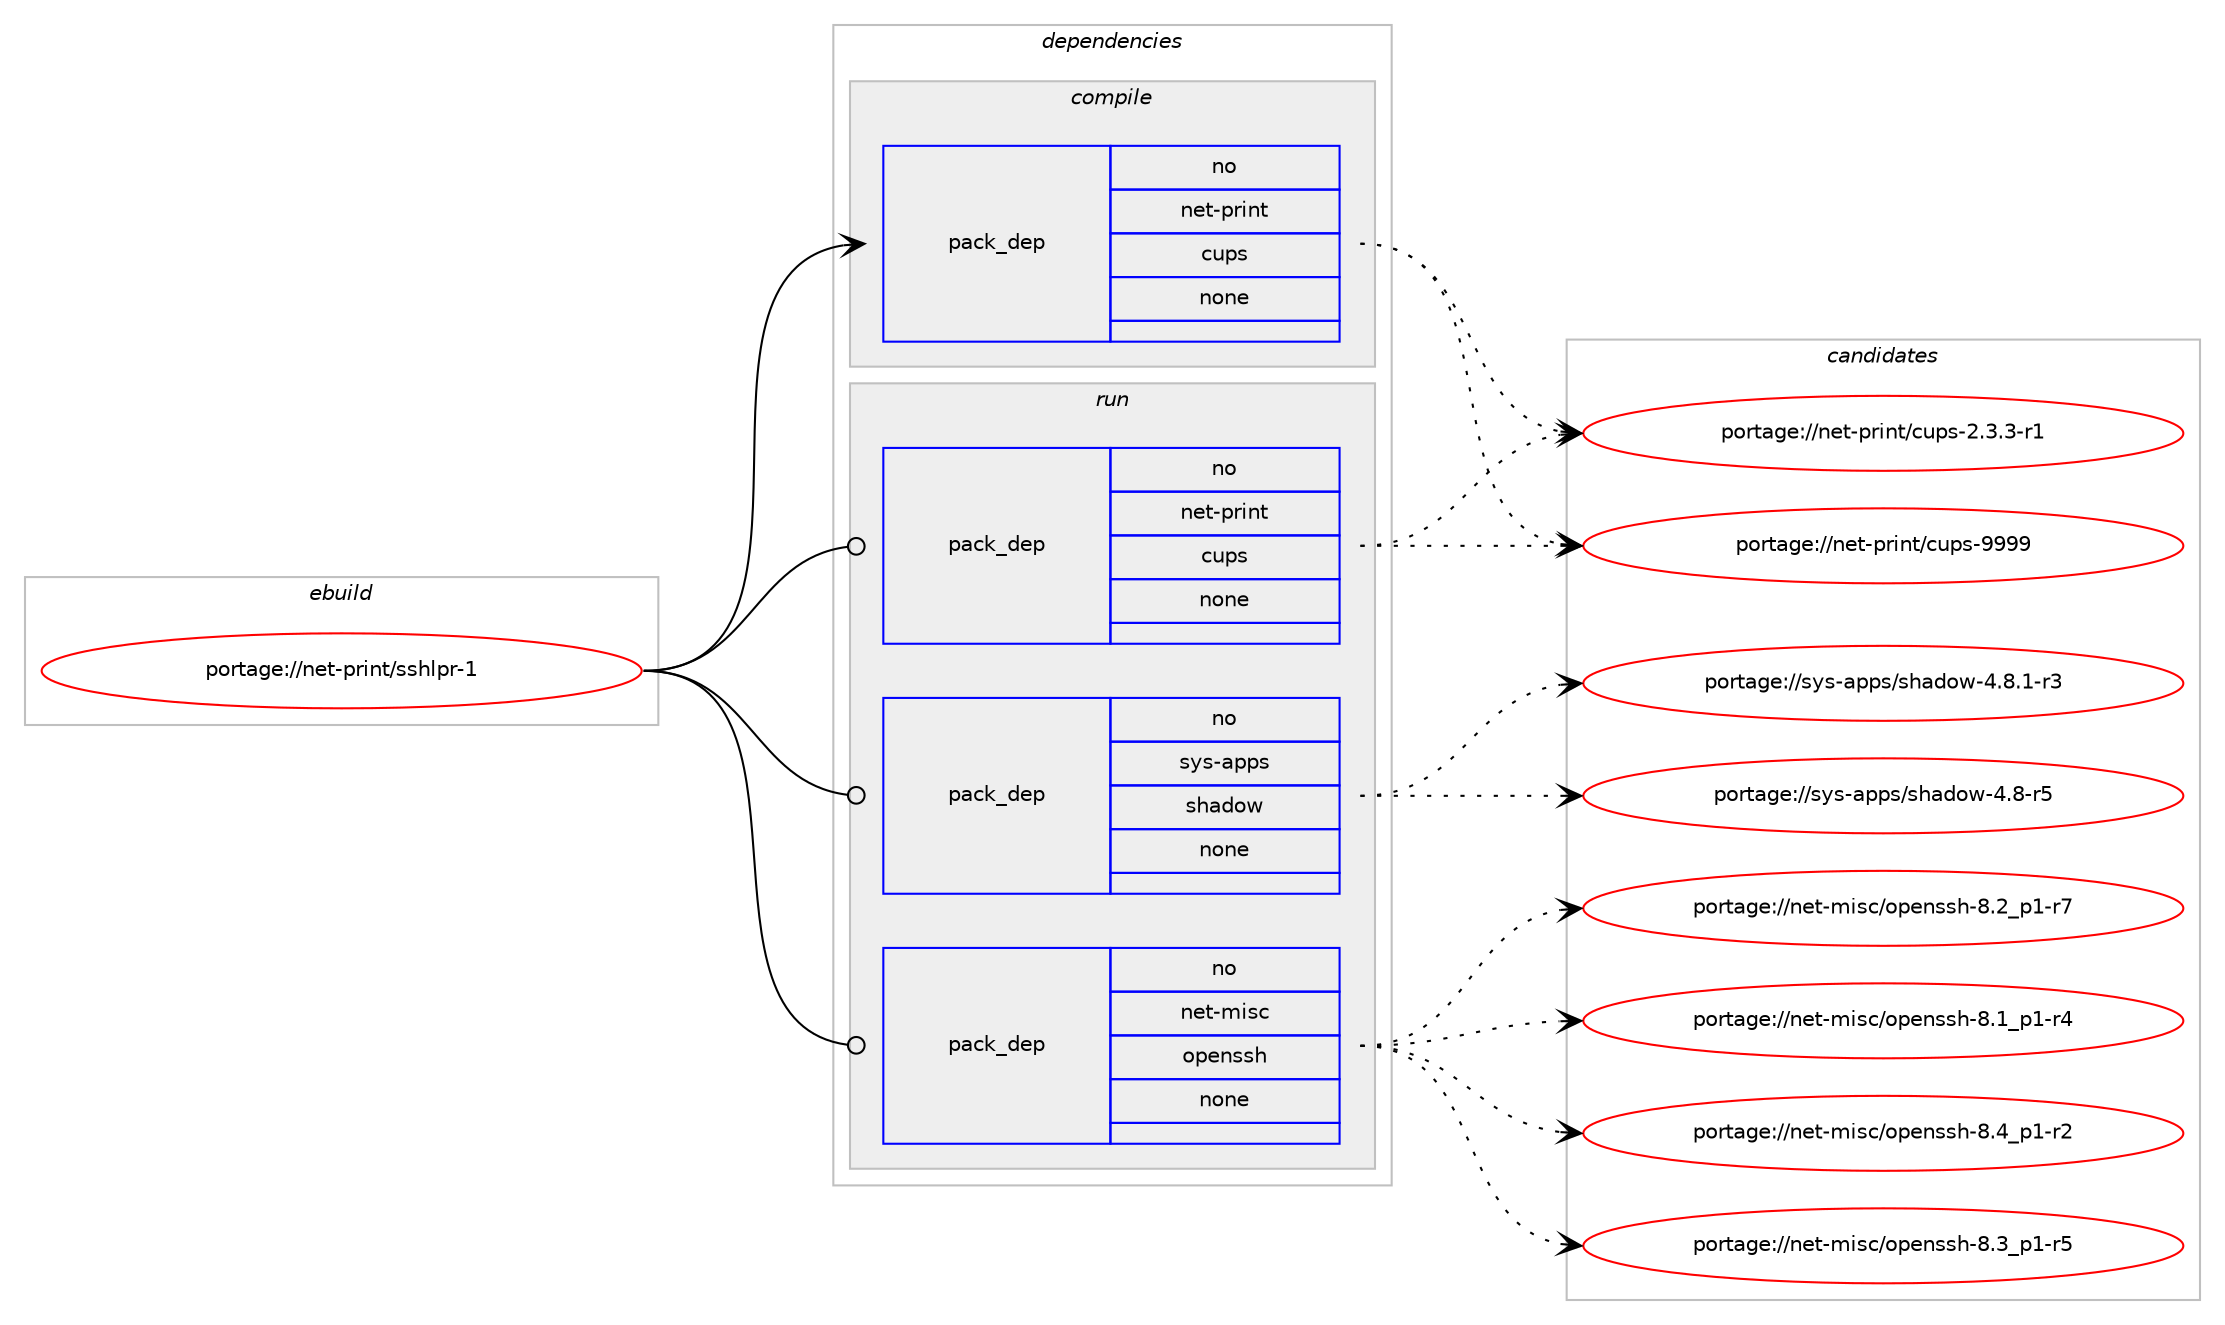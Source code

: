 digraph prolog {

# *************
# Graph options
# *************

newrank=true;
concentrate=true;
compound=true;
graph [rankdir=LR,fontname=Helvetica,fontsize=10,ranksep=1.5];#, ranksep=2.5, nodesep=0.2];
edge  [arrowhead=vee];
node  [fontname=Helvetica,fontsize=10];

# **********
# The ebuild
# **********

subgraph cluster_leftcol {
color=gray;
rank=same;
label=<<i>ebuild</i>>;
id [label="portage://net-print/sshlpr-1", color=red, width=4, href="../net-print/sshlpr-1.svg"];
}

# ****************
# The dependencies
# ****************

subgraph cluster_midcol {
color=gray;
label=<<i>dependencies</i>>;
subgraph cluster_compile {
fillcolor="#eeeeee";
style=filled;
label=<<i>compile</i>>;
subgraph pack1746 {
dependency1996 [label=<<TABLE BORDER="0" CELLBORDER="1" CELLSPACING="0" CELLPADDING="4" WIDTH="220"><TR><TD ROWSPAN="6" CELLPADDING="30">pack_dep</TD></TR><TR><TD WIDTH="110">no</TD></TR><TR><TD>net-print</TD></TR><TR><TD>cups</TD></TR><TR><TD>none</TD></TR><TR><TD></TD></TR></TABLE>>, shape=none, color=blue];
}
id:e -> dependency1996:w [weight=20,style="solid",arrowhead="vee"];
}
subgraph cluster_compileandrun {
fillcolor="#eeeeee";
style=filled;
label=<<i>compile and run</i>>;
}
subgraph cluster_run {
fillcolor="#eeeeee";
style=filled;
label=<<i>run</i>>;
subgraph pack1747 {
dependency1997 [label=<<TABLE BORDER="0" CELLBORDER="1" CELLSPACING="0" CELLPADDING="4" WIDTH="220"><TR><TD ROWSPAN="6" CELLPADDING="30">pack_dep</TD></TR><TR><TD WIDTH="110">no</TD></TR><TR><TD>net-misc</TD></TR><TR><TD>openssh</TD></TR><TR><TD>none</TD></TR><TR><TD></TD></TR></TABLE>>, shape=none, color=blue];
}
id:e -> dependency1997:w [weight=20,style="solid",arrowhead="odot"];
subgraph pack1748 {
dependency1998 [label=<<TABLE BORDER="0" CELLBORDER="1" CELLSPACING="0" CELLPADDING="4" WIDTH="220"><TR><TD ROWSPAN="6" CELLPADDING="30">pack_dep</TD></TR><TR><TD WIDTH="110">no</TD></TR><TR><TD>net-print</TD></TR><TR><TD>cups</TD></TR><TR><TD>none</TD></TR><TR><TD></TD></TR></TABLE>>, shape=none, color=blue];
}
id:e -> dependency1998:w [weight=20,style="solid",arrowhead="odot"];
subgraph pack1749 {
dependency1999 [label=<<TABLE BORDER="0" CELLBORDER="1" CELLSPACING="0" CELLPADDING="4" WIDTH="220"><TR><TD ROWSPAN="6" CELLPADDING="30">pack_dep</TD></TR><TR><TD WIDTH="110">no</TD></TR><TR><TD>sys-apps</TD></TR><TR><TD>shadow</TD></TR><TR><TD>none</TD></TR><TR><TD></TD></TR></TABLE>>, shape=none, color=blue];
}
id:e -> dependency1999:w [weight=20,style="solid",arrowhead="odot"];
}
}

# **************
# The candidates
# **************

subgraph cluster_choices {
rank=same;
color=gray;
label=<<i>candidates</i>>;

subgraph choice1746 {
color=black;
nodesep=1;
choice1101011164511211410511011647991171121154557575757 [label="portage://net-print/cups-9999", color=red, width=4,href="../net-print/cups-9999.svg"];
choice1101011164511211410511011647991171121154550465146514511449 [label="portage://net-print/cups-2.3.3-r1", color=red, width=4,href="../net-print/cups-2.3.3-r1.svg"];
dependency1996:e -> choice1101011164511211410511011647991171121154557575757:w [style=dotted,weight="100"];
dependency1996:e -> choice1101011164511211410511011647991171121154550465146514511449:w [style=dotted,weight="100"];
}
subgraph choice1747 {
color=black;
nodesep=1;
choice1101011164510910511599471111121011101151151044556465295112494511450 [label="portage://net-misc/openssh-8.4_p1-r2", color=red, width=4,href="../net-misc/openssh-8.4_p1-r2.svg"];
choice1101011164510910511599471111121011101151151044556465195112494511453 [label="portage://net-misc/openssh-8.3_p1-r5", color=red, width=4,href="../net-misc/openssh-8.3_p1-r5.svg"];
choice1101011164510910511599471111121011101151151044556465095112494511455 [label="portage://net-misc/openssh-8.2_p1-r7", color=red, width=4,href="../net-misc/openssh-8.2_p1-r7.svg"];
choice1101011164510910511599471111121011101151151044556464995112494511452 [label="portage://net-misc/openssh-8.1_p1-r4", color=red, width=4,href="../net-misc/openssh-8.1_p1-r4.svg"];
dependency1997:e -> choice1101011164510910511599471111121011101151151044556465295112494511450:w [style=dotted,weight="100"];
dependency1997:e -> choice1101011164510910511599471111121011101151151044556465195112494511453:w [style=dotted,weight="100"];
dependency1997:e -> choice1101011164510910511599471111121011101151151044556465095112494511455:w [style=dotted,weight="100"];
dependency1997:e -> choice1101011164510910511599471111121011101151151044556464995112494511452:w [style=dotted,weight="100"];
}
subgraph choice1748 {
color=black;
nodesep=1;
choice1101011164511211410511011647991171121154557575757 [label="portage://net-print/cups-9999", color=red, width=4,href="../net-print/cups-9999.svg"];
choice1101011164511211410511011647991171121154550465146514511449 [label="portage://net-print/cups-2.3.3-r1", color=red, width=4,href="../net-print/cups-2.3.3-r1.svg"];
dependency1998:e -> choice1101011164511211410511011647991171121154557575757:w [style=dotted,weight="100"];
dependency1998:e -> choice1101011164511211410511011647991171121154550465146514511449:w [style=dotted,weight="100"];
}
subgraph choice1749 {
color=black;
nodesep=1;
choice115121115459711211211547115104971001111194552465646494511451 [label="portage://sys-apps/shadow-4.8.1-r3", color=red, width=4,href="../sys-apps/shadow-4.8.1-r3.svg"];
choice11512111545971121121154711510497100111119455246564511453 [label="portage://sys-apps/shadow-4.8-r5", color=red, width=4,href="../sys-apps/shadow-4.8-r5.svg"];
dependency1999:e -> choice115121115459711211211547115104971001111194552465646494511451:w [style=dotted,weight="100"];
dependency1999:e -> choice11512111545971121121154711510497100111119455246564511453:w [style=dotted,weight="100"];
}
}

}
